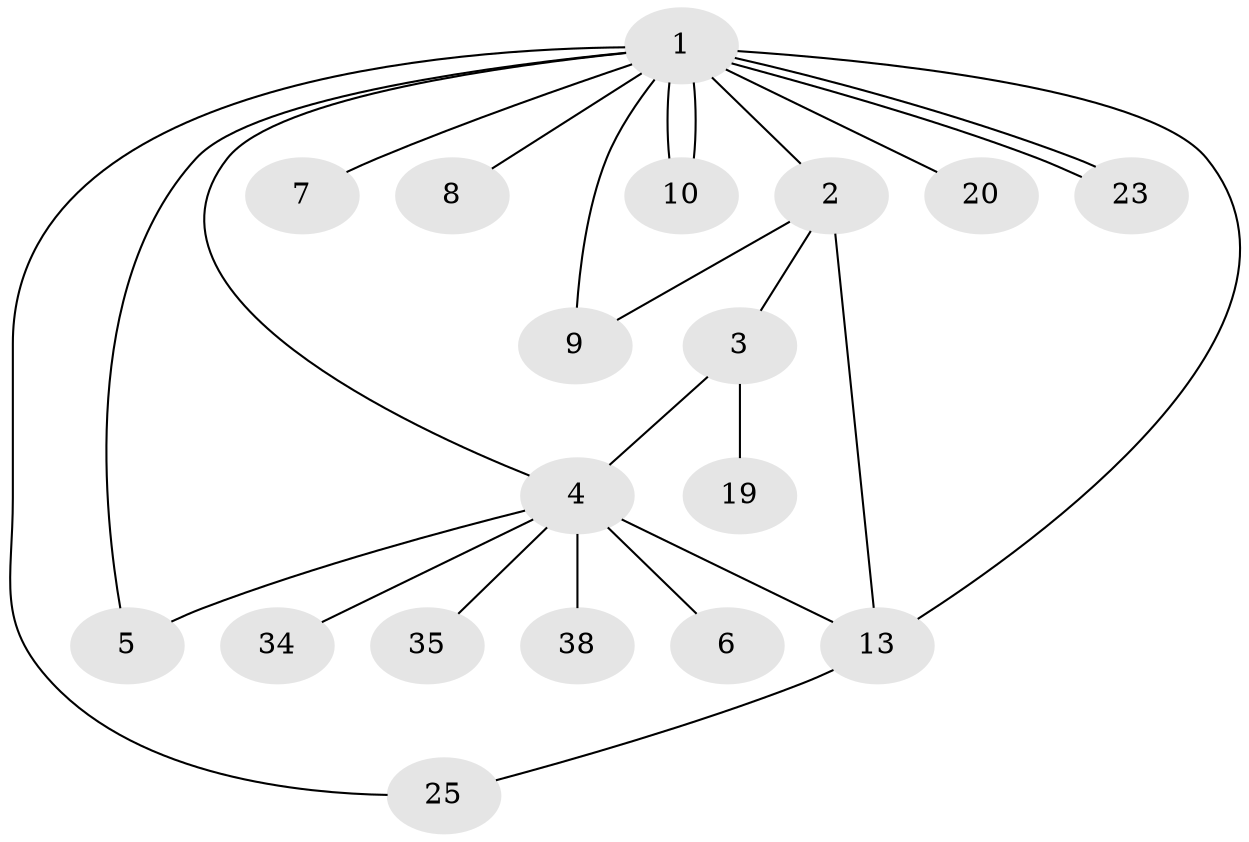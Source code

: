 // original degree distribution, {26: 0.016666666666666666, 9: 0.03333333333333333, 6: 0.016666666666666666, 2: 0.21666666666666667, 1: 0.5666666666666667, 4: 0.016666666666666666, 3: 0.1, 5: 0.016666666666666666, 7: 0.016666666666666666}
// Generated by graph-tools (version 1.1) at 2025/18/03/04/25 18:18:25]
// undirected, 18 vertices, 25 edges
graph export_dot {
graph [start="1"]
  node [color=gray90,style=filled];
  1 [super="+12+15+18+22+21+33+54+60+44+53+55+30+59+56+37"];
  2 [super="+14+31+39+49+41+11"];
  3 [super="+16+47+42+29"];
  4;
  5;
  6;
  7;
  8 [super="+26+43+28"];
  9 [super="+46"];
  10 [super="+50"];
  13 [super="+24"];
  19;
  20;
  23;
  25 [super="+27"];
  34;
  35;
  38;
  1 -- 2 [weight=3];
  1 -- 4;
  1 -- 7;
  1 -- 8 [weight=2];
  1 -- 9;
  1 -- 10;
  1 -- 10;
  1 -- 20;
  1 -- 23;
  1 -- 23;
  1 -- 25;
  1 -- 5;
  1 -- 13;
  2 -- 3;
  2 -- 13;
  2 -- 9;
  3 -- 19;
  3 -- 4;
  4 -- 5;
  4 -- 6;
  4 -- 13 [weight=2];
  4 -- 34;
  4 -- 35;
  4 -- 38;
  13 -- 25;
}
